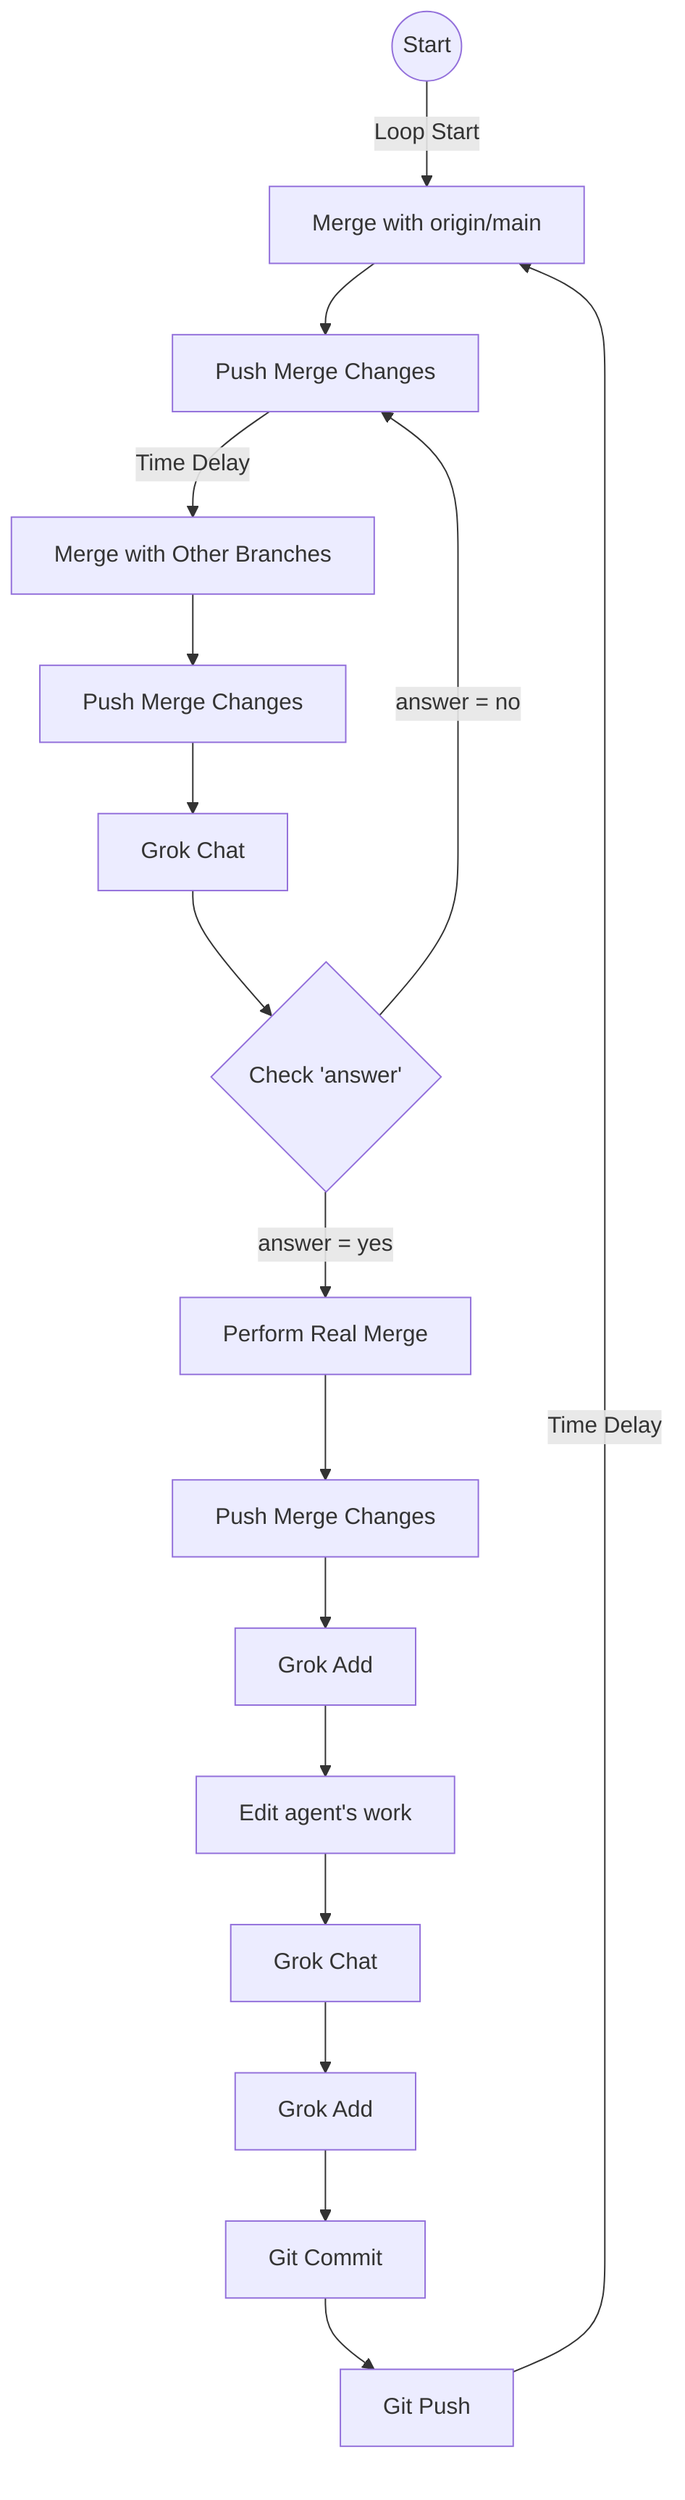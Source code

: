 graph TB
    start((Start)) -->|Loop Start| mergeMain[Merge with origin/main]
    mergeMain --> pushMainChanges[Push Merge Changes]
    pushMainChanges -->|Time Delay| mergeOther[Merge with Other Branches]
    mergeOther --> pushOtherChanges[Push Merge Changes]
    pushOtherChanges --> grokChat[Grok Chat]
    grokChat --> answerCheck{Check 'answer'}
    answerCheck -->|answer = yes| mergeReal[Perform Real Merge]
    answerCheck -->|answer = no| pushMainChanges
    mergeReal --> pushRealMergeChanges[Push Merge Changes]
    pushRealMergeChanges --> grokAdd[Grok Add]
    grokAdd --> edit[Edit agent's work]
    edit --> grokChatEdit[Grok Chat]
    grokChatEdit --> grokAddEdit[Grok Add]
    grokAddEdit --> gitCommit[Git Commit]
    gitCommit --> gitPush[Git Push]
    gitPush -->|Time Delay| mergeMain